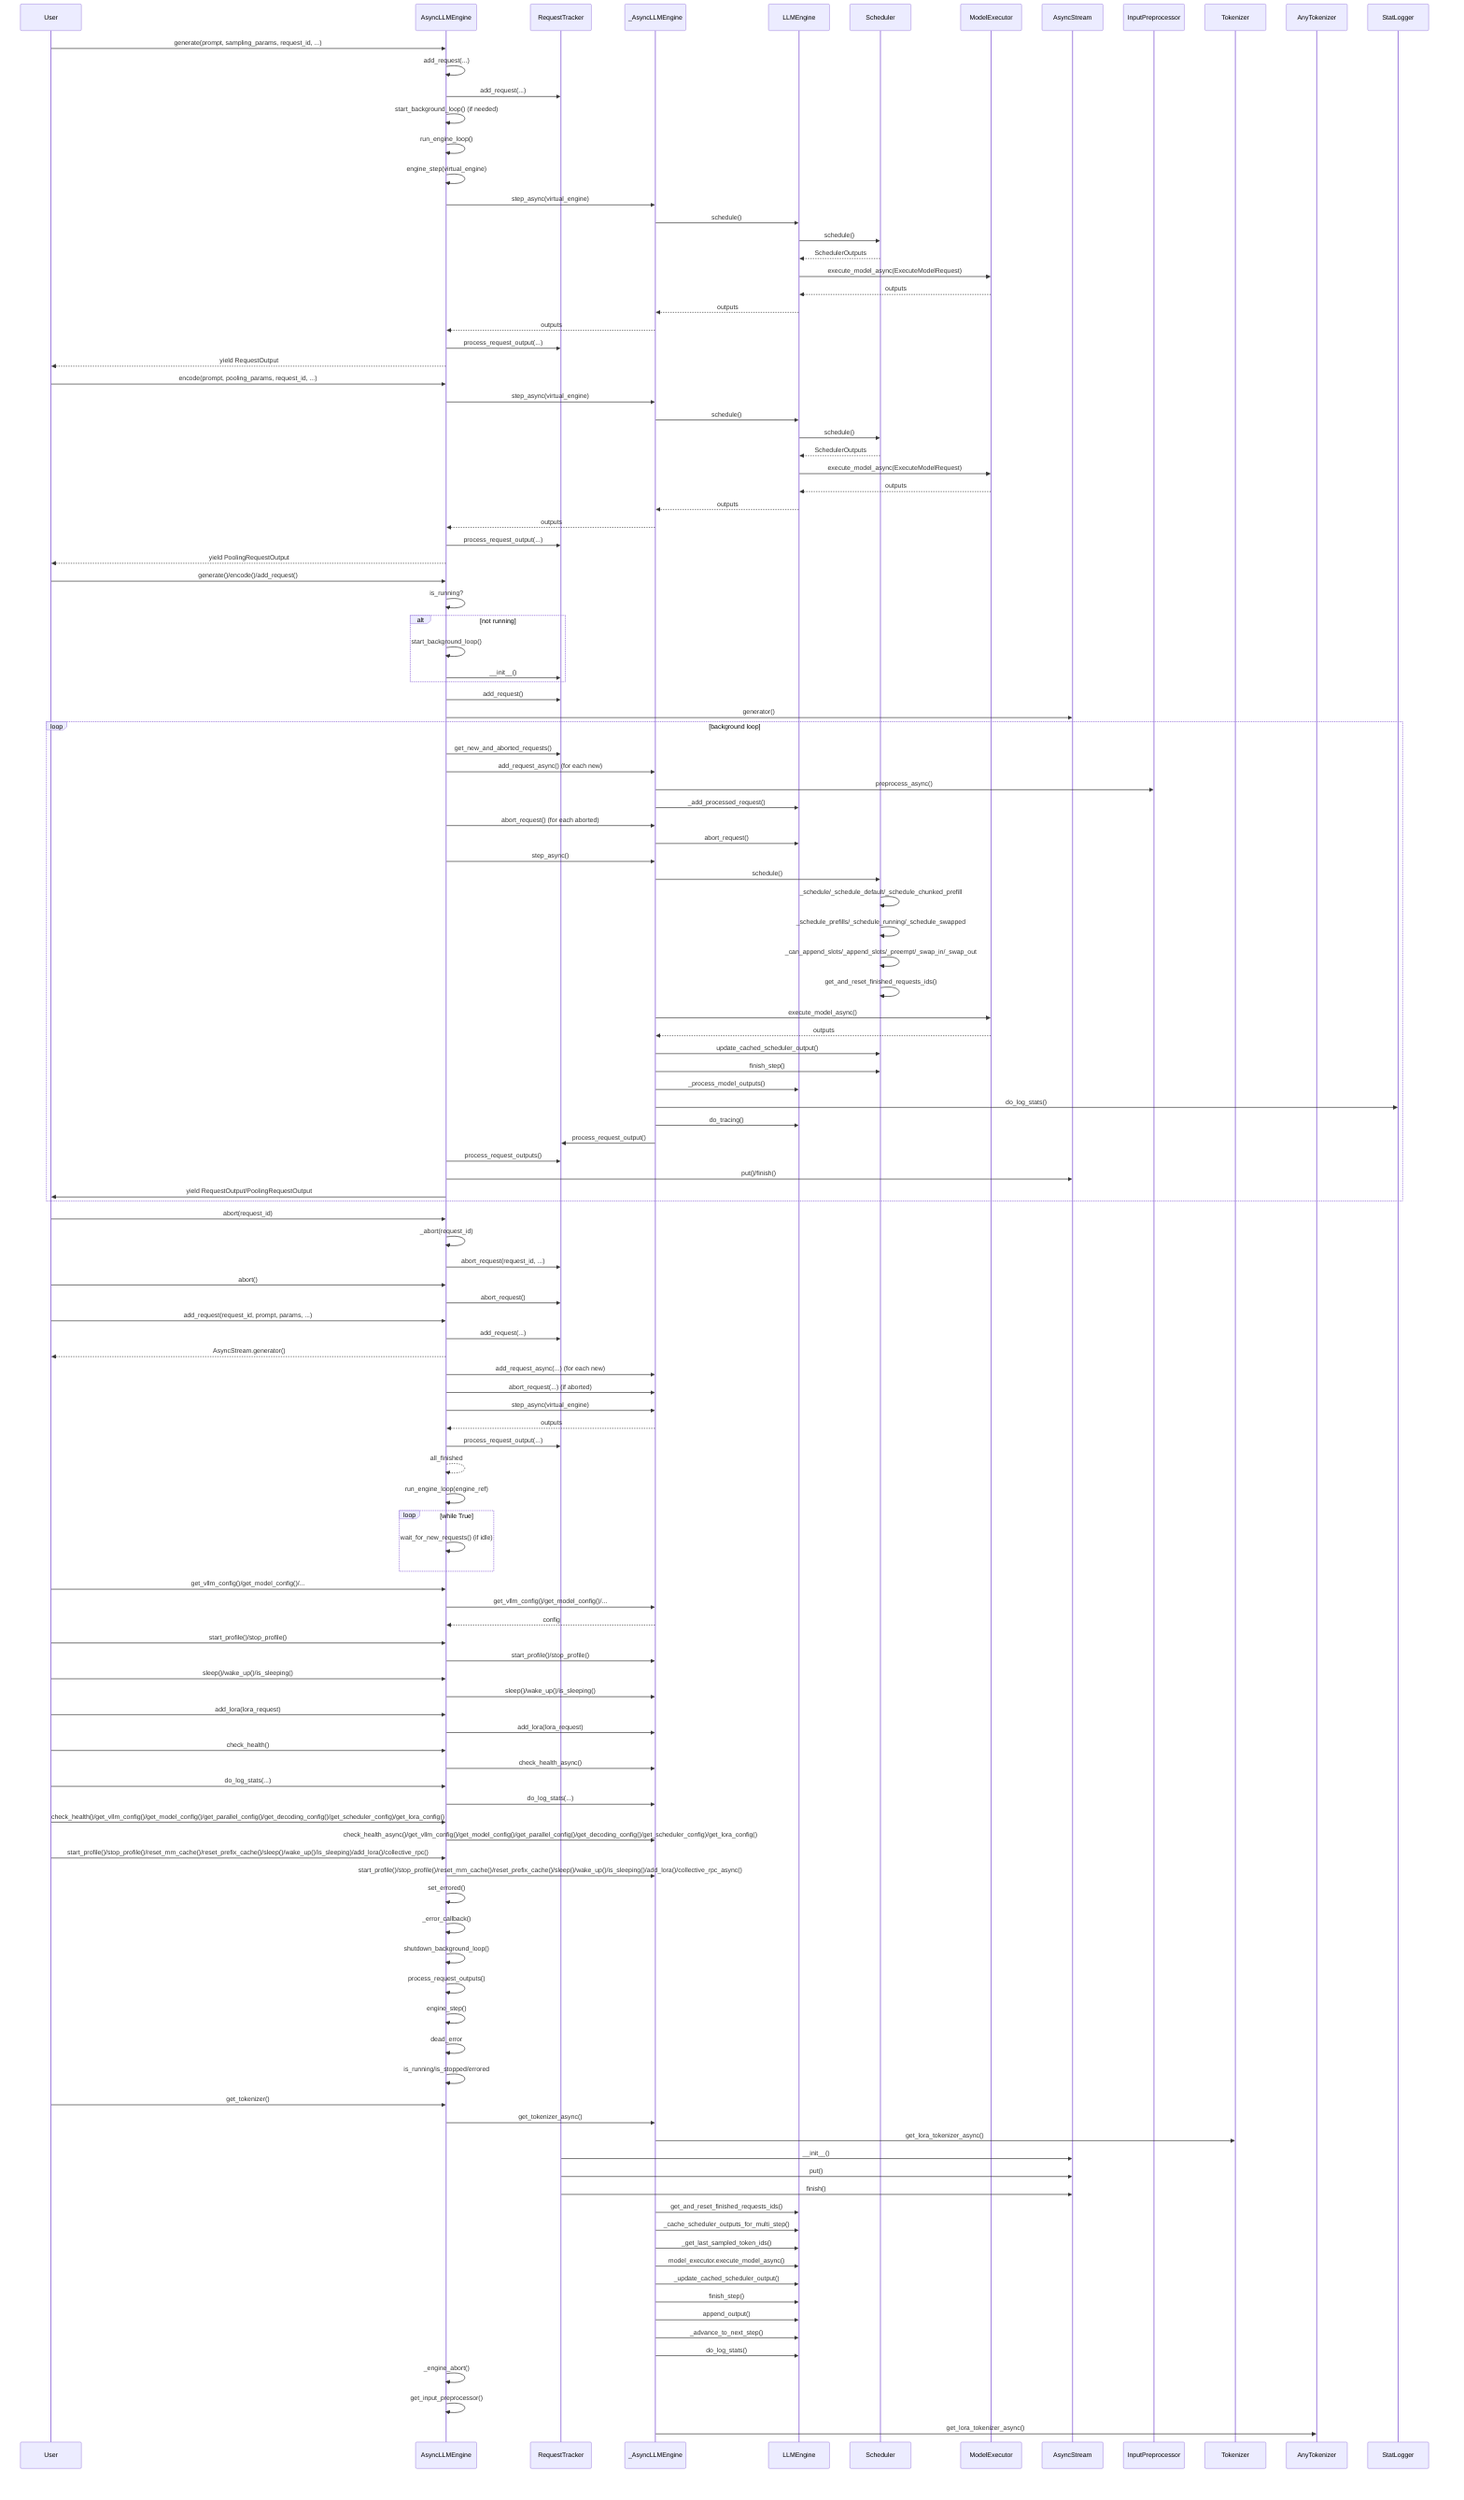 sequenceDiagram
    participant User
    participant AsyncLLMEngine
    participant RequestTracker
    participant _AsyncLLMEngine
    participant LLMEngine
    participant Scheduler
    participant ModelExecutor
    participant AsyncStream
    participant InputPreprocessor
    participant Tokenizer
    participant AnyTokenizer
    participant StatLogger

    %% ========================= 1) Generate / Encode / Add Request =========================
    User->>AsyncLLMEngine: generate(prompt, sampling_params, request_id, ...)
    AsyncLLMEngine->>AsyncLLMEngine: add_request(...)
    AsyncLLMEngine->>RequestTracker: add_request(...)
    AsyncLLMEngine->>AsyncLLMEngine: start_background_loop() (if needed)
    AsyncLLMEngine->>AsyncLLMEngine: run_engine_loop()
    AsyncLLMEngine->>AsyncLLMEngine: engine_step(virtual_engine)
    AsyncLLMEngine->>_AsyncLLMEngine: step_async(virtual_engine)
    _AsyncLLMEngine->>LLMEngine: schedule()
    LLMEngine->>Scheduler: schedule()
    Scheduler-->>LLMEngine: SchedulerOutputs
    LLMEngine->>ModelExecutor: execute_model_async(ExecuteModelRequest)
    ModelExecutor-->>LLMEngine: outputs
    LLMEngine-->>_AsyncLLMEngine: outputs
    _AsyncLLMEngine-->>AsyncLLMEngine: outputs
    AsyncLLMEngine->>RequestTracker: process_request_output(...)
    AsyncLLMEngine-->>User: yield RequestOutput

    User->>AsyncLLMEngine: encode(prompt, pooling_params, request_id, ...)
    AsyncLLMEngine->>_AsyncLLMEngine: step_async(virtual_engine)
    _AsyncLLMEngine->>LLMEngine: schedule()
    LLMEngine->>Scheduler: schedule()
    Scheduler-->>LLMEngine: SchedulerOutputs
    LLMEngine->>ModelExecutor: execute_model_async(ExecuteModelRequest)
    ModelExecutor-->>LLMEngine: outputs
    LLMEngine-->>_AsyncLLMEngine: outputs
    _AsyncLLMEngine-->>AsyncLLMEngine: outputs
    AsyncLLMEngine->>RequestTracker: process_request_output(...)
    AsyncLLMEngine-->>User: yield PoolingRequestOutput

    User->>AsyncLLMEngine: generate()/encode()/add_request()
    AsyncLLMEngine->>AsyncLLMEngine: is_running?
    alt not running
        AsyncLLMEngine->>AsyncLLMEngine: start_background_loop()
        AsyncLLMEngine->>RequestTracker: __init__()
    end
    AsyncLLMEngine->>RequestTracker: add_request()
    AsyncLLMEngine->>AsyncStream: generator()

    %% ========================= 2) Background Engine Loop =========================
    loop background loop
        AsyncLLMEngine->>RequestTracker: get_new_and_aborted_requests()
        AsyncLLMEngine->>_AsyncLLMEngine: add_request_async() (for each new)
        _AsyncLLMEngine->>InputPreprocessor: preprocess_async()
        _AsyncLLMEngine->>LLMEngine: _add_processed_request()
        AsyncLLMEngine->>_AsyncLLMEngine: abort_request() (for each aborted)
        _AsyncLLMEngine->>LLMEngine: abort_request()
        AsyncLLMEngine->>_AsyncLLMEngine: step_async()
        _AsyncLLMEngine->>Scheduler: schedule()
        Scheduler->>Scheduler: _schedule/_schedule_default/_schedule_chunked_prefill
        Scheduler->>Scheduler: _schedule_prefills/_schedule_running/_schedule_swapped
        Scheduler->>Scheduler: _can_append_slots/_append_slots/_preempt/_swap_in/_swap_out
        Scheduler->>Scheduler: get_and_reset_finished_requests_ids()
        _AsyncLLMEngine->>ModelExecutor: execute_model_async()
        ModelExecutor-->>_AsyncLLMEngine: outputs
        _AsyncLLMEngine->>Scheduler: update_cached_scheduler_output()
        _AsyncLLMEngine->>Scheduler: finish_step()
        _AsyncLLMEngine->>LLMEngine: _process_model_outputs()
        _AsyncLLMEngine->>StatLogger: do_log_stats()
        _AsyncLLMEngine->>LLMEngine: do_tracing()
        _AsyncLLMEngine->>RequestTracker: process_request_output()
        AsyncLLMEngine->>RequestTracker: process_request_outputs()
        AsyncLLMEngine->>AsyncStream: put()/finish()
        AsyncLLMEngine->>User: yield RequestOutput/PoolingRequestOutput
    end

    %% ========================= 3) Abort =========================
    User->>AsyncLLMEngine: abort(request_id)
    AsyncLLMEngine->>AsyncLLMEngine: _abort(request_id)
    AsyncLLMEngine->>RequestTracker: abort_request(request_id, ...)
    User->>AsyncLLMEngine: abort()
    AsyncLLMEngine->>RequestTracker: abort_request()

    %% ========================= 4) Explicit add_request path =========================
    User->>AsyncLLMEngine: add_request(request_id, prompt, params, ...)
    AsyncLLMEngine->>RequestTracker: add_request(...)
    AsyncLLMEngine-->>User: AsyncStream.generator()

    %% ========================= 5) One-off engine_step helper =========================
    AsyncLLMEngine->>_AsyncLLMEngine: add_request_async(...) (for each new)
    AsyncLLMEngine->>_AsyncLLMEngine: abort_request(...) (if aborted)
    AsyncLLMEngine->>_AsyncLLMEngine: step_async(virtual_engine)
    _AsyncLLMEngine-->>AsyncLLMEngine: outputs
    AsyncLLMEngine->>RequestTracker: process_request_output(...)
    AsyncLLMEngine-->>AsyncLLMEngine: all_finished

    %% ========================= 6) Foreground run loop wrapper =========================
    AsyncLLMEngine->>AsyncLLMEngine: run_engine_loop(engine_ref)
    loop while True
        AsyncLLMEngine->>AsyncLLMEngine: wait_for_new_requests() (if idle)
    end

    %% ========================= 7) Management / Introspection =========================
    User->>AsyncLLMEngine: get_vllm_config()/get_model_config()/...
    AsyncLLMEngine->>_AsyncLLMEngine: get_vllm_config()/get_model_config()/...
    _AsyncLLMEngine-->>AsyncLLMEngine: config

    User->>AsyncLLMEngine: start_profile()/stop_profile()
    AsyncLLMEngine->>_AsyncLLMEngine: start_profile()/stop_profile()

    User->>AsyncLLMEngine: sleep()/wake_up()/is_sleeping()
    AsyncLLMEngine->>_AsyncLLMEngine: sleep()/wake_up()/is_sleeping()

    User->>AsyncLLMEngine: add_lora(lora_request)
    AsyncLLMEngine->>_AsyncLLMEngine: add_lora(lora_request)

    User->>AsyncLLMEngine: check_health()
    AsyncLLMEngine->>_AsyncLLMEngine: check_health_async()

    User->>AsyncLLMEngine: do_log_stats(...)
    AsyncLLMEngine->>_AsyncLLMEngine: do_log_stats(...)

    User->>AsyncLLMEngine: check_health()/get_vllm_config()/get_model_config()/get_parallel_config()/get_decoding_config()/get_scheduler_config)/get_lora_config()
    AsyncLLMEngine->>_AsyncLLMEngine: check_health_async()/get_vllm_config()/get_model_config()/get_parallel_config()/get_decoding_config()/get_scheduler_config)/get_lora_config()
    User->>AsyncLLMEngine: start_profile()/stop_profile()/reset_mm_cache()/reset_prefix_cache()/sleep()/wake_up()/is_sleeping)/add_lora()/collective_rpc()
    AsyncLLMEngine->>_AsyncLLMEngine: start_profile()/stop_profile()/reset_mm_cache()/reset_prefix_cache()/sleep()/wake_up()/is_sleeping()/add_lora()/collective_rpc_async()

    %% ========================= 8) Internal Utilities / States =========================
    AsyncLLMEngine->>AsyncLLMEngine: set_errored()
    AsyncLLMEngine->>AsyncLLMEngine: _error_callback()
    AsyncLLMEngine->>AsyncLLMEngine: shutdown_background_loop()
    AsyncLLMEngine->>AsyncLLMEngine: process_request_outputs()
    AsyncLLMEngine->>AsyncLLMEngine: engine_step()
    AsyncLLMEngine->>AsyncLLMEngine: dead_error
    AsyncLLMEngine->>AsyncLLMEngine: is_running/is_stopped/errored

    %% ========================= 9) Tokenizer =========================
    User->>AsyncLLMEngine: get_tokenizer()
    AsyncLLMEngine->>_AsyncLLMEngine: get_tokenizer_async()
    _AsyncLLMEngine->>Tokenizer: get_lora_tokenizer_async()

    %% ========================= 10) Extended internals (merged, exact duplicates removed) =========================
    %% Bootstrap details
    RequestTracker->>AsyncStream: __init__()
    RequestTracker->>AsyncStream: put()
    RequestTracker->>AsyncStream: finish()

    %% Extra LLMEngine-internal steps exposed via _AsyncLLMEngine
    _AsyncLLMEngine->>LLMEngine: get_and_reset_finished_requests_ids()
    _AsyncLLMEngine->>LLMEngine: _cache_scheduler_outputs_for_multi_step()
    _AsyncLLMEngine->>LLMEngine: _get_last_sampled_token_ids()
    _AsyncLLMEngine->>LLMEngine: model_executor.execute_model_async()
    _AsyncLLMEngine->>LLMEngine: _update_cached_scheduler_output()
    _AsyncLLMEngine->>LLMEngine: finish_step()
    _AsyncLLMEngine->>LLMEngine: append_output()
    _AsyncLLMEngine->>LLMEngine: _advance_to_next_step()
    _AsyncLLMEngine->>LLMEngine: do_log_stats()

    %% Engine controls & helpers added
    AsyncLLMEngine->>AsyncLLMEngine: _engine_abort()
    AsyncLLMEngine->>AsyncLLMEngine: get_input_preprocessor()

    %% Tokenizer variant (distinct participant name, so kept)
    _AsyncLLMEngine->>AnyTokenizer: get_lora_tokenizer_async()